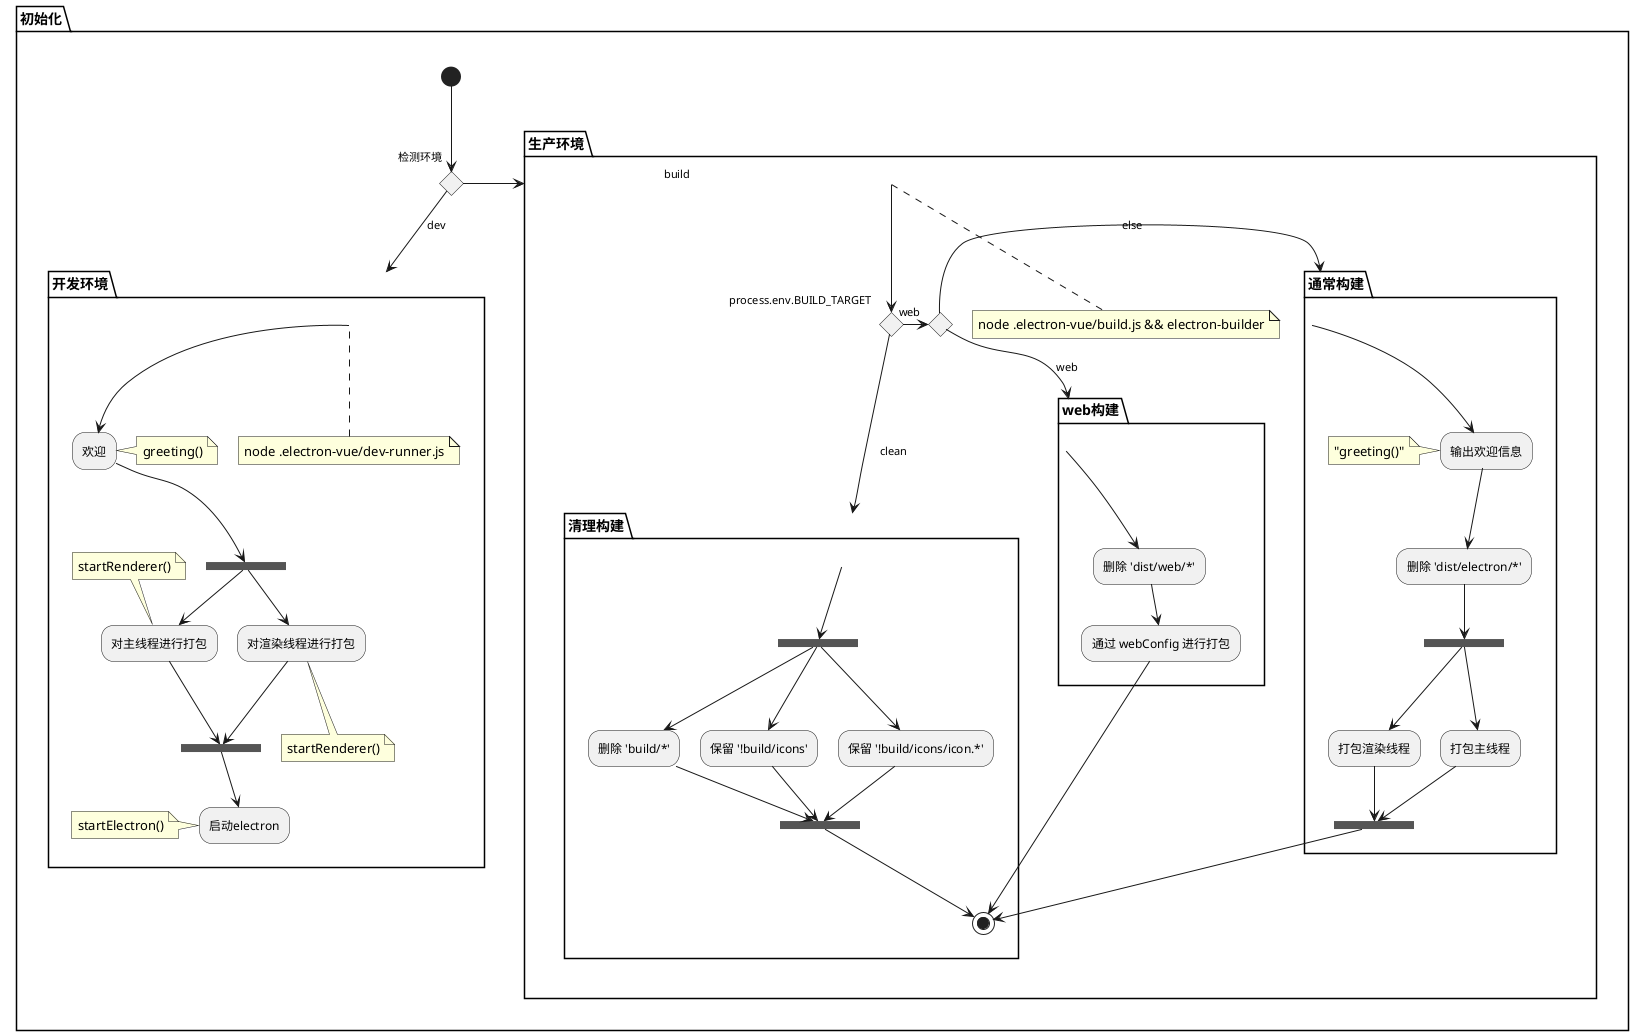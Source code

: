 @startuml running

partition  初始化 {
  (*) --> if "检测环境" then
  --> [dev]开发环境
  partition 开发环境 {
    note left: node .electron-vue/dev-runner.js
    -->欢迎
    note right: greeting()
    -->===Promise===
    -->对渲染线程进行打包
    note bottom: startRenderer()
    -->===PromiseEnd===

    ===Promise===-->对主线程进行打包
    note top: startRenderer()
    -->===PromiseEnd===
    -->启动electron
    note left: startElectron()
  }
  else
  -> [build]生产环境
  partition 生产环境 {
    note right: node .electron-vue/build.js && electron-builder
    --> if "process.env.BUILD_TARGET" then
    --> [clean]清理构建
    partition 清理构建 {
      --> ===CleanStart===
      --> "删除 'build/*'"
      --> ===CleanEnd===
      ===CleanStart=== --> "保留 '!build/icons'"
      --> ===CleanEnd===
      ===CleanStart===--> "保留 '!build/icons/icon.*'"
      --> ===CleanEnd===
      -->(*)
    }
    else
    -> if "web" then
    --> [web] web构建
    partition web构建 {
      --> "删除 'dist/web/*'"
      --> "通过 webConfig 进行打包"
      --> (*)
    }
    else
    -> [else] 通常构建
    partition 通常构建 {
      --> "输出欢迎信息"
      note left: "greeting()"
      --> "删除 'dist/electron/*'"
      --> ===packStart===
      --> "打包主线程"
      --> ===packEnd===
      ===packStart=== --> "打包渲染线程"
      --> ===packEnd===
      -->(*)
    }
    
    endif

    endif
  }

  endif
}

@enduml